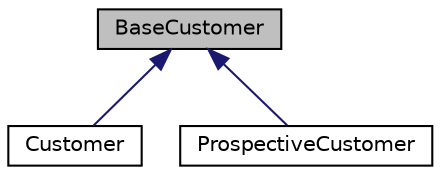 digraph "BaseCustomer"
{
  edge [fontname="Helvetica",fontsize="10",labelfontname="Helvetica",labelfontsize="10"];
  node [fontname="Helvetica",fontsize="10",shape=record];
  Node0 [label="BaseCustomer",height=0.2,width=0.4,color="black", fillcolor="grey75", style="filled", fontcolor="black"];
  Node0 -> Node1 [dir="back",color="midnightblue",fontsize="10",style="solid"];
  Node1 [label="Customer",height=0.2,width=0.4,color="black", fillcolor="white", style="filled",URL="$class_customer.html"];
  Node0 -> Node2 [dir="back",color="midnightblue",fontsize="10",style="solid"];
  Node2 [label="ProspectiveCustomer",height=0.2,width=0.4,color="black", fillcolor="white", style="filled",URL="$class_prospective_customer.html"];
}
